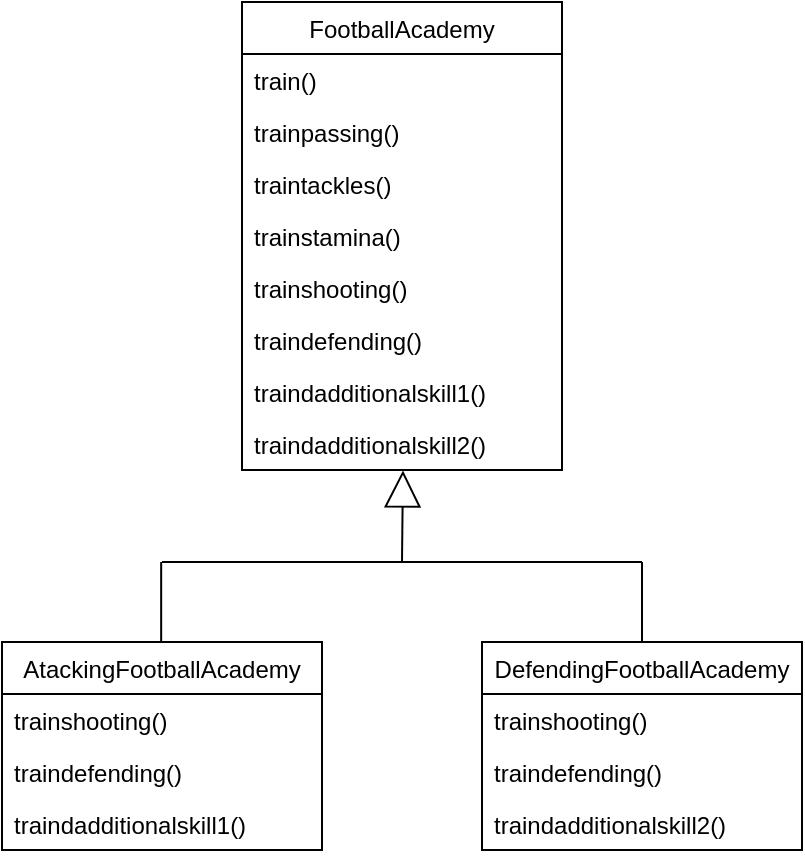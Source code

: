 <mxfile version="20.2.3" type="device"><diagram id="nB49i7TH0BTFZbtzXf2y" name="Singleton"><mxGraphModel dx="614" dy="623" grid="1" gridSize="10" guides="1" tooltips="1" connect="1" arrows="1" fold="1" page="1" pageScale="1" pageWidth="827" pageHeight="1169" math="0" shadow="0"><root><mxCell id="0"/><mxCell id="1" parent="0"/><mxCell id="ZnfuHgKvNMdjl3zW9lxK-7" value="Extends" style="endArrow=block;endSize=16;endFill=0;html=1;rounded=0;fontColor=none;entryX=0.503;entryY=1.008;entryDx=0;entryDy=0;entryPerimeter=0;" edge="1" parent="1" target="ZnfuHgKvNMdjl3zW9lxK-6"><mxGeometry x="1" y="-230" width="160" relative="1" as="geometry"><mxPoint x="200" y="320" as="sourcePoint"/><mxPoint x="200" y="280" as="targetPoint"/><mxPoint x="-180" y="-227" as="offset"/></mxGeometry></mxCell><mxCell id="NV215gdg77gjgrnoeRMn-14" value="FootballAcademy" style="swimlane;fontStyle=0;childLayout=stackLayout;horizontal=1;startSize=26;horizontalStack=0;resizeParent=1;resizeParentMax=0;resizeLast=0;collapsible=1;marginBottom=0;" parent="1" vertex="1"><mxGeometry x="120" y="40" width="160" height="234" as="geometry"/></mxCell><mxCell id="NV215gdg77gjgrnoeRMn-15" value="train()" style="text;strokeColor=none;fillColor=none;align=left;verticalAlign=top;spacingLeft=4;spacingRight=4;overflow=hidden;rotatable=0;points=[[0,0.5],[1,0.5]];portConstraint=eastwest;" parent="NV215gdg77gjgrnoeRMn-14" vertex="1"><mxGeometry y="26" width="160" height="26" as="geometry"/></mxCell><mxCell id="ZnfuHgKvNMdjl3zW9lxK-1" value="trainpassing()" style="text;strokeColor=none;fillColor=none;align=left;verticalAlign=top;spacingLeft=4;spacingRight=4;overflow=hidden;rotatable=0;points=[[0,0.5],[1,0.5]];portConstraint=eastwest;" vertex="1" parent="NV215gdg77gjgrnoeRMn-14"><mxGeometry y="52" width="160" height="26" as="geometry"/></mxCell><mxCell id="NV215gdg77gjgrnoeRMn-16" value="traintackles()" style="text;strokeColor=none;fillColor=none;align=left;verticalAlign=top;spacingLeft=4;spacingRight=4;overflow=hidden;rotatable=0;points=[[0,0.5],[1,0.5]];portConstraint=eastwest;" parent="NV215gdg77gjgrnoeRMn-14" vertex="1"><mxGeometry y="78" width="160" height="26" as="geometry"/></mxCell><mxCell id="ZnfuHgKvNMdjl3zW9lxK-2" value="trainstamina()" style="text;strokeColor=none;fillColor=none;align=left;verticalAlign=top;spacingLeft=4;spacingRight=4;overflow=hidden;rotatable=0;points=[[0,0.5],[1,0.5]];portConstraint=eastwest;" vertex="1" parent="NV215gdg77gjgrnoeRMn-14"><mxGeometry y="104" width="160" height="26" as="geometry"/></mxCell><mxCell id="ZnfuHgKvNMdjl3zW9lxK-3" value="trainshooting()" style="text;strokeColor=none;fillColor=none;align=left;verticalAlign=top;spacingLeft=4;spacingRight=4;overflow=hidden;rotatable=0;points=[[0,0.5],[1,0.5]];portConstraint=eastwest;" vertex="1" parent="NV215gdg77gjgrnoeRMn-14"><mxGeometry y="130" width="160" height="26" as="geometry"/></mxCell><mxCell id="ZnfuHgKvNMdjl3zW9lxK-4" value="traindefending()" style="text;strokeColor=none;fillColor=none;align=left;verticalAlign=top;spacingLeft=4;spacingRight=4;overflow=hidden;rotatable=0;points=[[0,0.5],[1,0.5]];portConstraint=eastwest;" vertex="1" parent="NV215gdg77gjgrnoeRMn-14"><mxGeometry y="156" width="160" height="26" as="geometry"/></mxCell><mxCell id="ZnfuHgKvNMdjl3zW9lxK-5" value="traindadditionalskill1()" style="text;strokeColor=none;fillColor=none;align=left;verticalAlign=top;spacingLeft=4;spacingRight=4;overflow=hidden;rotatable=0;points=[[0,0.5],[1,0.5]];portConstraint=eastwest;" vertex="1" parent="NV215gdg77gjgrnoeRMn-14"><mxGeometry y="182" width="160" height="26" as="geometry"/></mxCell><mxCell id="ZnfuHgKvNMdjl3zW9lxK-6" value="traindadditionalskill2()" style="text;strokeColor=none;fillColor=none;align=left;verticalAlign=top;spacingLeft=4;spacingRight=4;overflow=hidden;rotatable=0;points=[[0,0.5],[1,0.5]];portConstraint=eastwest;" vertex="1" parent="NV215gdg77gjgrnoeRMn-14"><mxGeometry y="208" width="160" height="26" as="geometry"/></mxCell><mxCell id="ZnfuHgKvNMdjl3zW9lxK-8" value="AtackingFootballAcademy" style="swimlane;fontStyle=0;childLayout=stackLayout;horizontal=1;startSize=26;horizontalStack=0;resizeParent=1;resizeParentMax=0;resizeLast=0;collapsible=1;marginBottom=0;" vertex="1" parent="1"><mxGeometry y="360" width="160" height="104" as="geometry"/></mxCell><mxCell id="ZnfuHgKvNMdjl3zW9lxK-13" value="trainshooting()" style="text;strokeColor=none;fillColor=none;align=left;verticalAlign=top;spacingLeft=4;spacingRight=4;overflow=hidden;rotatable=0;points=[[0,0.5],[1,0.5]];portConstraint=eastwest;" vertex="1" parent="ZnfuHgKvNMdjl3zW9lxK-8"><mxGeometry y="26" width="160" height="26" as="geometry"/></mxCell><mxCell id="ZnfuHgKvNMdjl3zW9lxK-14" value="traindefending()" style="text;strokeColor=none;fillColor=none;align=left;verticalAlign=top;spacingLeft=4;spacingRight=4;overflow=hidden;rotatable=0;points=[[0,0.5],[1,0.5]];portConstraint=eastwest;" vertex="1" parent="ZnfuHgKvNMdjl3zW9lxK-8"><mxGeometry y="52" width="160" height="26" as="geometry"/></mxCell><mxCell id="ZnfuHgKvNMdjl3zW9lxK-15" value="traindadditionalskill1()" style="text;strokeColor=none;fillColor=none;align=left;verticalAlign=top;spacingLeft=4;spacingRight=4;overflow=hidden;rotatable=0;points=[[0,0.5],[1,0.5]];portConstraint=eastwest;" vertex="1" parent="ZnfuHgKvNMdjl3zW9lxK-8"><mxGeometry y="78" width="160" height="26" as="geometry"/></mxCell><mxCell id="ZnfuHgKvNMdjl3zW9lxK-17" value="DefendingFootballAcademy" style="swimlane;fontStyle=0;childLayout=stackLayout;horizontal=1;startSize=26;horizontalStack=0;resizeParent=1;resizeParentMax=0;resizeLast=0;collapsible=1;marginBottom=0;" vertex="1" parent="1"><mxGeometry x="240" y="360" width="160" height="104" as="geometry"/></mxCell><mxCell id="ZnfuHgKvNMdjl3zW9lxK-18" value="trainshooting()" style="text;strokeColor=none;fillColor=none;align=left;verticalAlign=top;spacingLeft=4;spacingRight=4;overflow=hidden;rotatable=0;points=[[0,0.5],[1,0.5]];portConstraint=eastwest;" vertex="1" parent="ZnfuHgKvNMdjl3zW9lxK-17"><mxGeometry y="26" width="160" height="26" as="geometry"/></mxCell><mxCell id="ZnfuHgKvNMdjl3zW9lxK-19" value="traindefending()" style="text;strokeColor=none;fillColor=none;align=left;verticalAlign=top;spacingLeft=4;spacingRight=4;overflow=hidden;rotatable=0;points=[[0,0.5],[1,0.5]];portConstraint=eastwest;" vertex="1" parent="ZnfuHgKvNMdjl3zW9lxK-17"><mxGeometry y="52" width="160" height="26" as="geometry"/></mxCell><mxCell id="ZnfuHgKvNMdjl3zW9lxK-20" value="traindadditionalskill2()" style="text;strokeColor=none;fillColor=none;align=left;verticalAlign=top;spacingLeft=4;spacingRight=4;overflow=hidden;rotatable=0;points=[[0,0.5],[1,0.5]];portConstraint=eastwest;" vertex="1" parent="ZnfuHgKvNMdjl3zW9lxK-17"><mxGeometry y="78" width="160" height="26" as="geometry"/></mxCell><mxCell id="ZnfuHgKvNMdjl3zW9lxK-21" value="" style="endArrow=none;html=1;rounded=0;fontColor=none;" edge="1" parent="1"><mxGeometry width="50" height="50" relative="1" as="geometry"><mxPoint x="80" y="320" as="sourcePoint"/><mxPoint x="320" y="320" as="targetPoint"/></mxGeometry></mxCell><mxCell id="ZnfuHgKvNMdjl3zW9lxK-22" value="" style="endArrow=none;html=1;rounded=0;fontColor=none;" edge="1" parent="1" source="ZnfuHgKvNMdjl3zW9lxK-17"><mxGeometry width="50" height="50" relative="1" as="geometry"><mxPoint x="230" y="390" as="sourcePoint"/><mxPoint x="320" y="320" as="targetPoint"/></mxGeometry></mxCell><mxCell id="ZnfuHgKvNMdjl3zW9lxK-23" value="" style="endArrow=none;html=1;rounded=0;fontColor=none;" edge="1" parent="1"><mxGeometry width="50" height="50" relative="1" as="geometry"><mxPoint x="79.58" y="360" as="sourcePoint"/><mxPoint x="79.58" y="320" as="targetPoint"/></mxGeometry></mxCell></root></mxGraphModel></diagram></mxfile>